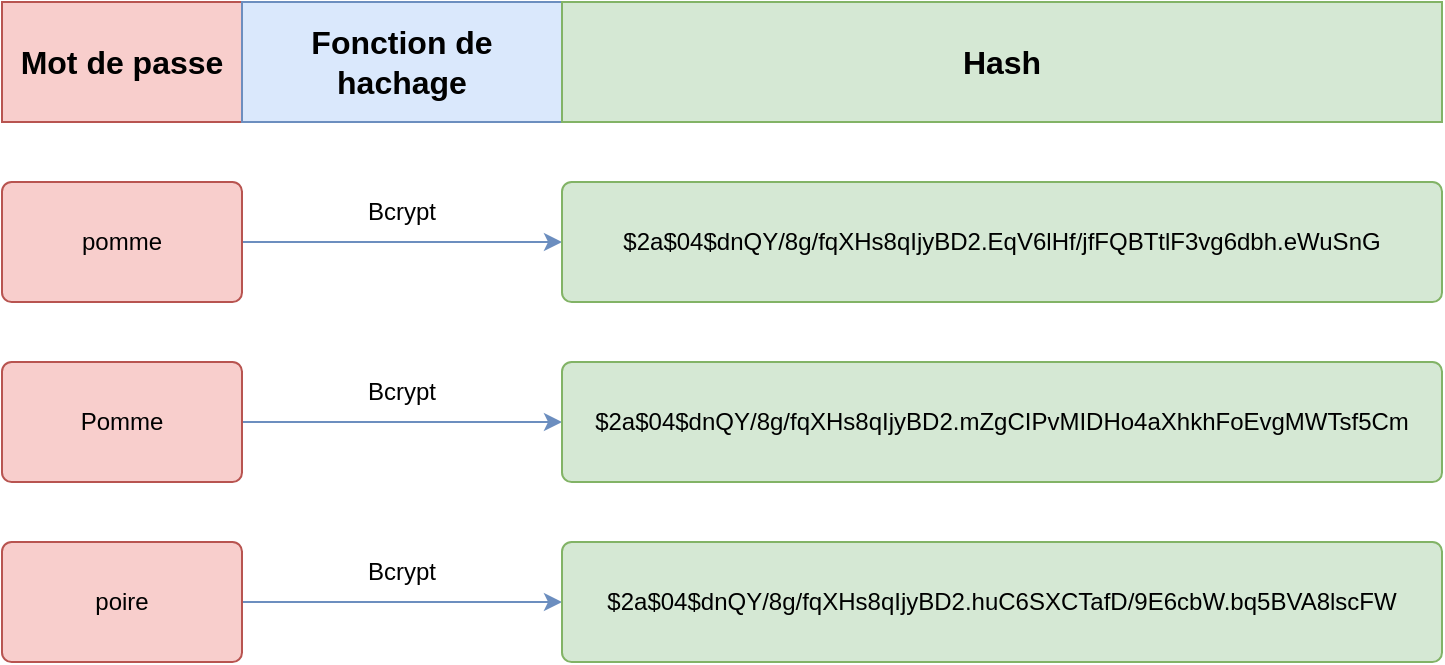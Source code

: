 <mxfile version="24.7.7" pages="9">
  <diagram name="hash_function" id="66D4Vh8WClLTTxyjf-wo">
    <mxGraphModel dx="2074" dy="1106" grid="1" gridSize="10" guides="1" tooltips="1" connect="1" arrows="1" fold="1" page="1" pageScale="1" pageWidth="827" pageHeight="1169" math="0" shadow="0">
      <root>
        <mxCell id="0" />
        <mxCell id="1" parent="0" />
        <mxCell id="99Y60t5a5wUbZNSxztyz-9" style="edgeStyle=orthogonalEdgeStyle;rounded=0;orthogonalLoop=1;jettySize=auto;html=1;entryX=0;entryY=0.5;entryDx=0;entryDy=0;fillColor=#dae8fc;strokeColor=#6c8ebf;" parent="1" source="99Y60t5a5wUbZNSxztyz-1" target="99Y60t5a5wUbZNSxztyz-5" edge="1">
          <mxGeometry relative="1" as="geometry" />
        </mxCell>
        <mxCell id="99Y60t5a5wUbZNSxztyz-1" value="pomme" style="rounded=1;whiteSpace=wrap;html=1;fillColor=#f8cecc;strokeColor=#b85450;arcSize=8;" parent="1" vertex="1">
          <mxGeometry x="120" y="240" width="120" height="60" as="geometry" />
        </mxCell>
        <mxCell id="99Y60t5a5wUbZNSxztyz-10" style="edgeStyle=orthogonalEdgeStyle;rounded=0;orthogonalLoop=1;jettySize=auto;html=1;entryX=0;entryY=0.5;entryDx=0;entryDy=0;fillColor=#dae8fc;strokeColor=#6c8ebf;" parent="1" source="99Y60t5a5wUbZNSxztyz-2" target="99Y60t5a5wUbZNSxztyz-7" edge="1">
          <mxGeometry relative="1" as="geometry" />
        </mxCell>
        <mxCell id="99Y60t5a5wUbZNSxztyz-2" value="Pomme" style="rounded=1;whiteSpace=wrap;html=1;fillColor=#f8cecc;strokeColor=#b85450;arcSize=8;" parent="1" vertex="1">
          <mxGeometry x="120" y="330" width="120" height="60" as="geometry" />
        </mxCell>
        <mxCell id="99Y60t5a5wUbZNSxztyz-11" style="edgeStyle=orthogonalEdgeStyle;rounded=0;orthogonalLoop=1;jettySize=auto;html=1;entryX=0;entryY=0.5;entryDx=0;entryDy=0;fillColor=#dae8fc;strokeColor=#6c8ebf;" parent="1" source="99Y60t5a5wUbZNSxztyz-3" target="99Y60t5a5wUbZNSxztyz-8" edge="1">
          <mxGeometry relative="1" as="geometry" />
        </mxCell>
        <mxCell id="99Y60t5a5wUbZNSxztyz-3" value="poire" style="rounded=1;whiteSpace=wrap;html=1;fillColor=#f8cecc;strokeColor=#b85450;arcSize=8;" parent="1" vertex="1">
          <mxGeometry x="120" y="420" width="120" height="60" as="geometry" />
        </mxCell>
        <mxCell id="99Y60t5a5wUbZNSxztyz-5" value="$2a$04$dnQY/8g/fqXHs8qIjyBD2.EqV6lHf/jfFQBTtlF3vg6dbh.eWuSnG" style="rounded=1;whiteSpace=wrap;html=1;fillColor=#d5e8d4;strokeColor=#82b366;arcSize=8;" parent="1" vertex="1">
          <mxGeometry x="400" y="240" width="440" height="60" as="geometry" />
        </mxCell>
        <mxCell id="99Y60t5a5wUbZNSxztyz-7" value="$2a$04$dnQY/8g/fqXHs8qIjyBD2.mZgCIPvMIDHo4aXhkhFoEvgMWTsf5Cm" style="rounded=1;whiteSpace=wrap;html=1;fillColor=#d5e8d4;strokeColor=#82b366;arcSize=8;" parent="1" vertex="1">
          <mxGeometry x="400" y="330" width="440" height="60" as="geometry" />
        </mxCell>
        <mxCell id="99Y60t5a5wUbZNSxztyz-8" value="$2a$04$dnQY/8g/fqXHs8qIjyBD2.huC6SXCTafD/9E6cbW.bq5BVA8lscFW" style="rounded=1;whiteSpace=wrap;html=1;fillColor=#d5e8d4;strokeColor=#82b366;arcSize=8;" parent="1" vertex="1">
          <mxGeometry x="400" y="420" width="440" height="60" as="geometry" />
        </mxCell>
        <mxCell id="99Y60t5a5wUbZNSxztyz-12" value="&lt;div&gt;Bcrypt&lt;/div&gt;" style="rounded=0;whiteSpace=wrap;html=1;fillColor=none;strokeColor=none;" parent="1" vertex="1">
          <mxGeometry x="240" y="240" width="160" height="30" as="geometry" />
        </mxCell>
        <mxCell id="99Y60t5a5wUbZNSxztyz-15" value="Mot de passe" style="rounded=0;whiteSpace=wrap;html=1;fillColor=#f8cecc;strokeColor=#b85450;fontStyle=1;fontSize=16;" parent="1" vertex="1">
          <mxGeometry x="120" y="150" width="120" height="60" as="geometry" />
        </mxCell>
        <mxCell id="99Y60t5a5wUbZNSxztyz-16" value="Fonction de hachage" style="rounded=0;whiteSpace=wrap;html=1;fillColor=#dae8fc;strokeColor=#6c8ebf;fontStyle=1;fontSize=16;" parent="1" vertex="1">
          <mxGeometry x="240" y="150" width="160" height="60" as="geometry" />
        </mxCell>
        <mxCell id="99Y60t5a5wUbZNSxztyz-17" value="Hash" style="rounded=0;whiteSpace=wrap;html=1;fillColor=#d5e8d4;strokeColor=#82b366;fontSize=16;fontStyle=1" parent="1" vertex="1">
          <mxGeometry x="400" y="150" width="440" height="60" as="geometry" />
        </mxCell>
        <mxCell id="99Y60t5a5wUbZNSxztyz-18" value="&lt;div&gt;Bcrypt&lt;/div&gt;" style="rounded=0;whiteSpace=wrap;html=1;fillColor=none;strokeColor=none;" parent="1" vertex="1">
          <mxGeometry x="240" y="330" width="160" height="30" as="geometry" />
        </mxCell>
        <mxCell id="99Y60t5a5wUbZNSxztyz-19" value="&lt;div&gt;Bcrypt&lt;/div&gt;" style="rounded=0;whiteSpace=wrap;html=1;fillColor=none;strokeColor=none;" parent="1" vertex="1">
          <mxGeometry x="240" y="420" width="160" height="30" as="geometry" />
        </mxCell>
      </root>
    </mxGraphModel>
  </diagram>
  <diagram id="JFe0Rpl8VNi1TSnTPVmP" name="salt">
    <mxGraphModel dx="2555" dy="922" grid="1" gridSize="10" guides="1" tooltips="1" connect="1" arrows="1" fold="1" page="1" pageScale="1" pageWidth="827" pageHeight="1169" math="0" shadow="0">
      <root>
        <mxCell id="0" />
        <mxCell id="1" parent="0" />
        <mxCell id="bkW8fMfC4INo-gRnEdYP-1" style="edgeStyle=orthogonalEdgeStyle;rounded=0;orthogonalLoop=1;jettySize=auto;html=1;entryX=0;entryY=0.5;entryDx=0;entryDy=0;fillColor=#dae8fc;strokeColor=#6c8ebf;exitX=1;exitY=0.5;exitDx=0;exitDy=0;" edge="1" parent="1" source="bkW8fMfC4INo-gRnEdYP-2" target="bkW8fMfC4INo-gRnEdYP-7">
          <mxGeometry relative="1" as="geometry">
            <mxPoint x="330" y="290" as="sourcePoint" />
          </mxGeometry>
        </mxCell>
        <mxCell id="bkW8fMfC4INo-gRnEdYP-2" value="pomme" style="rounded=1;whiteSpace=wrap;html=1;fillColor=#f8cecc;strokeColor=#b85450;arcSize=8;" vertex="1" parent="1">
          <mxGeometry x="80" y="240" width="160" height="60" as="geometry" />
        </mxCell>
        <mxCell id="bkW8fMfC4INo-gRnEdYP-7" value="$2a$04$dnQY/8g/fqXHs8qIjyBD2.EqV6lHf/jfFQBTtlF3vg6dbh.eWuSnG" style="rounded=1;whiteSpace=wrap;html=1;fillColor=#d5e8d4;strokeColor=#82b366;arcSize=8;" vertex="1" parent="1">
          <mxGeometry x="400" y="240" width="440" height="60" as="geometry" />
        </mxCell>
        <mxCell id="bkW8fMfC4INo-gRnEdYP-10" value="&lt;div&gt;Bcrypt&lt;/div&gt;" style="rounded=0;whiteSpace=wrap;html=1;fillColor=none;strokeColor=none;" vertex="1" parent="1">
          <mxGeometry x="240" y="240" width="160" height="30" as="geometry" />
        </mxCell>
        <mxCell id="bkW8fMfC4INo-gRnEdYP-11" value="Mot de passe" style="rounded=0;whiteSpace=wrap;html=1;fillColor=#f8cecc;strokeColor=#b85450;fontStyle=1;fontSize=16;" vertex="1" parent="1">
          <mxGeometry x="-60" y="240" width="120" height="60" as="geometry" />
        </mxCell>
        <mxCell id="bkW8fMfC4INo-gRnEdYP-12" value="Fonction de hachage" style="rounded=0;whiteSpace=wrap;html=1;fillColor=#dae8fc;strokeColor=#6c8ebf;fontStyle=1;fontSize=16;" vertex="1" parent="1">
          <mxGeometry x="240" y="140" width="160" height="60" as="geometry" />
        </mxCell>
        <mxCell id="bkW8fMfC4INo-gRnEdYP-13" value="Hash" style="rounded=0;whiteSpace=wrap;html=1;fillColor=#d5e8d4;strokeColor=#82b366;fontSize=16;fontStyle=1" vertex="1" parent="1">
          <mxGeometry x="400" y="140" width="440" height="60" as="geometry" />
        </mxCell>
        <mxCell id="bkW8fMfC4INo-gRnEdYP-16" value="Salt" style="rounded=0;whiteSpace=wrap;html=1;fillColor=#e1d5e7;strokeColor=#9673a6;fontStyle=1;fontSize=16;" vertex="1" parent="1">
          <mxGeometry x="-60" y="320" width="120" height="60" as="geometry" />
        </mxCell>
        <mxCell id="bkW8fMfC4INo-gRnEdYP-17" value="dnQY/8g/fqXHs8qIjyBD2." style="rounded=1;whiteSpace=wrap;html=1;fillColor=#e1d5e7;strokeColor=#9673a6;arcSize=8;" vertex="1" parent="1">
          <mxGeometry x="80" y="320" width="160" height="60" as="geometry" />
        </mxCell>
        <mxCell id="bkW8fMfC4INo-gRnEdYP-19" value="Entrée" style="rounded=0;whiteSpace=wrap;html=1;fillColor=#f5f5f5;strokeColor=#666666;fontStyle=1;fontSize=16;fontColor=#333333;" vertex="1" parent="1">
          <mxGeometry x="80" y="140" width="160" height="60" as="geometry" />
        </mxCell>
        <mxCell id="bkW8fMfC4INo-gRnEdYP-20" value="" style="endArrow=none;html=1;rounded=0;exitX=1;exitY=0.5;exitDx=0;exitDy=0;entryX=0.5;entryY=1;entryDx=0;entryDy=0;fillColor=#dae8fc;strokeColor=#6c8ebf;" edge="1" parent="1" source="bkW8fMfC4INo-gRnEdYP-17" target="bkW8fMfC4INo-gRnEdYP-10">
          <mxGeometry width="50" height="50" relative="1" as="geometry">
            <mxPoint x="280" y="360" as="sourcePoint" />
            <mxPoint x="320" y="350" as="targetPoint" />
            <Array as="points">
              <mxPoint x="320" y="350" />
            </Array>
          </mxGeometry>
        </mxCell>
        <mxCell id="bkW8fMfC4INo-gRnEdYP-21" style="edgeStyle=orthogonalEdgeStyle;rounded=0;orthogonalLoop=1;jettySize=auto;html=1;entryX=0;entryY=0.5;entryDx=0;entryDy=0;fillColor=#dae8fc;strokeColor=#6c8ebf;exitX=1;exitY=0.5;exitDx=0;exitDy=0;" edge="1" parent="1" source="bkW8fMfC4INo-gRnEdYP-22" target="bkW8fMfC4INo-gRnEdYP-23">
          <mxGeometry relative="1" as="geometry">
            <mxPoint x="330" y="460" as="sourcePoint" />
          </mxGeometry>
        </mxCell>
        <mxCell id="bkW8fMfC4INo-gRnEdYP-22" value="pomme" style="rounded=1;whiteSpace=wrap;html=1;fillColor=#f8cecc;strokeColor=#b85450;arcSize=8;" vertex="1" parent="1">
          <mxGeometry x="80" y="410" width="160" height="60" as="geometry" />
        </mxCell>
        <mxCell id="bkW8fMfC4INo-gRnEdYP-23" value="$2a$04$aHQYD8gPfqXHs8qIjyBEK.t3U2Nek1CyWC8mxTkkN9Z.BKoBqIaNq" style="rounded=1;whiteSpace=wrap;html=1;fillColor=#d5e8d4;strokeColor=#82b366;arcSize=8;" vertex="1" parent="1">
          <mxGeometry x="400" y="410" width="440" height="60" as="geometry" />
        </mxCell>
        <mxCell id="bkW8fMfC4INo-gRnEdYP-24" value="&lt;div&gt;Bcrypt&lt;/div&gt;" style="rounded=0;whiteSpace=wrap;html=1;fillColor=none;strokeColor=none;" vertex="1" parent="1">
          <mxGeometry x="240" y="410" width="160" height="30" as="geometry" />
        </mxCell>
        <mxCell id="bkW8fMfC4INo-gRnEdYP-25" value="Mot de passe" style="rounded=0;whiteSpace=wrap;html=1;fillColor=#f8cecc;strokeColor=#b85450;fontStyle=1;fontSize=16;" vertex="1" parent="1">
          <mxGeometry x="-60" y="410" width="120" height="60" as="geometry" />
        </mxCell>
        <mxCell id="bkW8fMfC4INo-gRnEdYP-26" value="Salt" style="rounded=0;whiteSpace=wrap;html=1;fillColor=#e1d5e7;strokeColor=#9673a6;fontStyle=1;fontSize=16;" vertex="1" parent="1">
          <mxGeometry x="-60" y="490" width="120" height="60" as="geometry" />
        </mxCell>
        <mxCell id="bkW8fMfC4INo-gRnEdYP-27" value="aHQYD8gPfqXHs8qIjyBEK." style="rounded=1;whiteSpace=wrap;html=1;fillColor=#e1d5e7;strokeColor=#9673a6;arcSize=8;" vertex="1" parent="1">
          <mxGeometry x="80" y="490" width="160" height="60" as="geometry" />
        </mxCell>
        <mxCell id="bkW8fMfC4INo-gRnEdYP-28" value="" style="endArrow=none;html=1;rounded=0;exitX=1;exitY=0.5;exitDx=0;exitDy=0;entryX=0.5;entryY=1;entryDx=0;entryDy=0;fillColor=#dae8fc;strokeColor=#6c8ebf;" edge="1" parent="1" source="bkW8fMfC4INo-gRnEdYP-27" target="bkW8fMfC4INo-gRnEdYP-24">
          <mxGeometry width="50" height="50" relative="1" as="geometry">
            <mxPoint x="280" y="530" as="sourcePoint" />
            <mxPoint x="320" y="520" as="targetPoint" />
            <Array as="points">
              <mxPoint x="320" y="520" />
            </Array>
          </mxGeometry>
        </mxCell>
      </root>
    </mxGraphModel>
  </diagram>
  <diagram id="DSOjLatHNWq1nJXMYMHg" name="base_64">
    <mxGraphModel dx="1596" dy="763" grid="1" gridSize="10" guides="1" tooltips="1" connect="1" arrows="1" fold="1" page="1" pageScale="1" pageWidth="827" pageHeight="1169" math="0" shadow="0">
      <root>
        <mxCell id="0" />
        <mxCell id="1" parent="0" />
        <mxCell id="B19Y6AFGKc0fCvj63LZo-1" value="&lt;code&gt;ABCDEFGHIJKLMNOPQRSTUVWXYZabcdefghijklmnopqrstuvwxyz0123456789+/&lt;/code&gt;" style="rounded=1;whiteSpace=wrap;html=1;fillColor=#f8cecc;strokeColor=#b85450;arcSize=6;" vertex="1" parent="1">
          <mxGeometry x="200" y="400" width="440" height="60" as="geometry" />
        </mxCell>
        <mxCell id="B19Y6AFGKc0fCvj63LZo-2" value="&lt;code&gt;./ABCDEFGHIJKLMNOPQRSTUVWXYZabcdefghijklmnopqrstuvwxyz0123456789&lt;/code&gt;" style="rounded=1;whiteSpace=wrap;html=1;fillColor=#d5e8d4;strokeColor=#82b366;arcSize=6;" vertex="1" parent="1">
          <mxGeometry x="200" y="280" width="440" height="60" as="geometry" />
        </mxCell>
        <mxCell id="B19Y6AFGKc0fCvj63LZo-3" value="Bcrypt Base 64" style="rounded=0;whiteSpace=wrap;html=1;fillColor=none;strokeColor=none;" vertex="1" parent="1">
          <mxGeometry x="200" y="240" width="440" height="40" as="geometry" />
        </mxCell>
        <mxCell id="B19Y6AFGKc0fCvj63LZo-4" value="RFC 4648&amp;nbsp;Base 64" style="rounded=0;whiteSpace=wrap;html=1;fillColor=none;strokeColor=none;" vertex="1" parent="1">
          <mxGeometry x="200" y="360" width="440" height="40" as="geometry" />
        </mxCell>
      </root>
    </mxGraphModel>
  </diagram>
  <diagram id="SxRkdm2xpPPTKkTgakSy" name="state_machine_bcrypt_core">
    <mxGraphModel dx="2074" dy="1106" grid="1" gridSize="10" guides="1" tooltips="1" connect="1" arrows="1" fold="1" page="1" pageScale="1" pageWidth="827" pageHeight="1169" math="0" shadow="0">
      <root>
        <mxCell id="0" />
        <mxCell id="1" parent="0" />
        <mxCell id="7ecMX6RL0Hy0LGaOQgbD-9" value="" style="edgeStyle=orthogonalEdgeStyle;rounded=0;orthogonalLoop=1;jettySize=auto;html=1;" parent="1" source="7ecMX6RL0Hy0LGaOQgbD-2" target="7ecMX6RL0Hy0LGaOQgbD-3" edge="1">
          <mxGeometry relative="1" as="geometry" />
        </mxCell>
        <mxCell id="7ecMX6RL0Hy0LGaOQgbD-2" value="RESET" style="rounded=0;whiteSpace=wrap;html=1;" parent="1" vertex="1">
          <mxGeometry x="320" y="200" width="130" height="40" as="geometry" />
        </mxCell>
        <mxCell id="7ecMX6RL0Hy0LGaOQgbD-10" value="" style="edgeStyle=orthogonalEdgeStyle;rounded=0;orthogonalLoop=1;jettySize=auto;html=1;" parent="1" source="7ecMX6RL0Hy0LGaOQgbD-3" target="7ecMX6RL0Hy0LGaOQgbD-4" edge="1">
          <mxGeometry relative="1" as="geometry" />
        </mxCell>
        <mxCell id="7ecMX6RL0Hy0LGaOQgbD-3" value="WAIT_PIPELINE" style="rounded=0;whiteSpace=wrap;html=1;" parent="1" vertex="1">
          <mxGeometry x="320" y="280" width="130" height="40" as="geometry" />
        </mxCell>
        <mxCell id="7ecMX6RL0Hy0LGaOQgbD-11" value="" style="edgeStyle=orthogonalEdgeStyle;rounded=0;orthogonalLoop=1;jettySize=auto;html=1;" parent="1" source="7ecMX6RL0Hy0LGaOQgbD-4" target="7ecMX6RL0Hy0LGaOQgbD-5" edge="1">
          <mxGeometry relative="1" as="geometry" />
        </mxCell>
        <mxCell id="7ecMX6RL0Hy0LGaOQgbD-4" value="INIT_MEMORY" style="rounded=0;whiteSpace=wrap;html=1;" parent="1" vertex="1">
          <mxGeometry x="320" y="360" width="130" height="40" as="geometry" />
        </mxCell>
        <mxCell id="7ecMX6RL0Hy0LGaOQgbD-12" value="" style="edgeStyle=orthogonalEdgeStyle;rounded=0;orthogonalLoop=1;jettySize=auto;html=1;" parent="1" source="7ecMX6RL0Hy0LGaOQgbD-5" target="7ecMX6RL0Hy0LGaOQgbD-6" edge="1">
          <mxGeometry relative="1" as="geometry" />
        </mxCell>
        <mxCell id="7ecMX6RL0Hy0LGaOQgbD-5" value="WAIT_MEM_ACCESS" style="rounded=0;whiteSpace=wrap;html=1;" parent="1" vertex="1">
          <mxGeometry x="320" y="440" width="130" height="40" as="geometry" />
        </mxCell>
        <mxCell id="7ecMX6RL0Hy0LGaOQgbD-13" value="" style="edgeStyle=orthogonalEdgeStyle;rounded=0;orthogonalLoop=1;jettySize=auto;html=1;" parent="1" source="7ecMX6RL0Hy0LGaOQgbD-6" target="7ecMX6RL0Hy0LGaOQgbD-7" edge="1">
          <mxGeometry relative="1" as="geometry" />
        </mxCell>
        <mxCell id="7ecMX6RL0Hy0LGaOQgbD-16" style="edgeStyle=orthogonalEdgeStyle;rounded=0;orthogonalLoop=1;jettySize=auto;html=1;entryX=1;entryY=0.5;entryDx=0;entryDy=0;" parent="1" source="7ecMX6RL0Hy0LGaOQgbD-6" target="7ecMX6RL0Hy0LGaOQgbD-5" edge="1">
          <mxGeometry relative="1" as="geometry">
            <Array as="points">
              <mxPoint x="520" y="540" />
              <mxPoint x="520" y="460" />
            </Array>
          </mxGeometry>
        </mxCell>
        <mxCell id="7ecMX6RL0Hy0LGaOQgbD-6" value="KEY_COMPUTE" style="rounded=0;whiteSpace=wrap;html=1;fillColor=#f8cecc;strokeColor=#b85450;" parent="1" vertex="1">
          <mxGeometry x="320" y="520" width="130" height="40" as="geometry" />
        </mxCell>
        <mxCell id="7ecMX6RL0Hy0LGaOQgbD-14" value="" style="edgeStyle=orthogonalEdgeStyle;rounded=0;orthogonalLoop=1;jettySize=auto;html=1;" parent="1" source="7ecMX6RL0Hy0LGaOQgbD-7" target="7ecMX6RL0Hy0LGaOQgbD-8" edge="1">
          <mxGeometry relative="1" as="geometry" />
        </mxCell>
        <mxCell id="7ecMX6RL0Hy0LGaOQgbD-7" value="ENCRYPTION" style="rounded=0;whiteSpace=wrap;html=1;fillColor=#f5f5f5;strokeColor=#666666;fontColor=#333333;" parent="1" vertex="1">
          <mxGeometry x="320" y="600" width="130" height="40" as="geometry" />
        </mxCell>
        <mxCell id="7ecMX6RL0Hy0LGaOQgbD-8" value="FINISH" style="rounded=0;whiteSpace=wrap;html=1;" parent="1" vertex="1">
          <mxGeometry x="320" y="680" width="130" height="40" as="geometry" />
        </mxCell>
        <mxCell id="7ecMX6RL0Hy0LGaOQgbD-17" value="&lt;b style=&quot;&quot;&gt;pipeline_full = &#39;1&#39;&lt;/b&gt;" style="rounded=0;whiteSpace=wrap;html=1;fillColor=none;strokeColor=none;" parent="1" vertex="1">
          <mxGeometry x="260" y="330" width="110" height="20" as="geometry" />
        </mxCell>
        <mxCell id="7ecMX6RL0Hy0LGaOQgbD-18" value="loopendcnt(8) = &#39;1&#39;" style="rounded=0;whiteSpace=wrap;html=1;fillColor=none;strokeColor=none;fontStyle=2" parent="1" vertex="1">
          <mxGeometry x="400" y="410" width="110" height="20" as="geometry" />
        </mxCell>
        <mxCell id="7ecMX6RL0Hy0LGaOQgbD-19" value="&lt;b style=&quot;&quot;&gt;start_expand_key= &#39;1&#39;&lt;/b&gt;" style="rounded=0;whiteSpace=wrap;html=1;fillColor=none;strokeColor=none;" parent="1" vertex="1">
          <mxGeometry x="235" y="490" width="135" height="20" as="geometry" />
        </mxCell>
        <mxCell id="7ecMX6RL0Hy0LGaOQgbD-21" value="costcnt(COST+1) = &#39;1&#39;" style="rounded=0;whiteSpace=wrap;html=1;fillColor=none;strokeColor=none;fontStyle=2" parent="1" vertex="1">
          <mxGeometry x="400" y="570" width="130" height="20" as="geometry" />
        </mxCell>
        <mxCell id="7ecMX6RL0Hy0LGaOQgbD-22" value="costcnt(COST+1) = &#39;0&#39;&amp;nbsp;" style="rounded=0;whiteSpace=wrap;html=1;fillColor=none;strokeColor=none;fontStyle=2" parent="1" vertex="1">
          <mxGeometry x="530" y="490" width="130" height="20" as="geometry" />
        </mxCell>
      </root>
    </mxGraphModel>
  </diagram>
  <diagram id="ttDcXL6HB6S4FSAZTUw7" name="conversion_table">
    <mxGraphModel dx="2074" dy="1106" grid="1" gridSize="10" guides="1" tooltips="1" connect="1" arrows="1" fold="1" page="1" pageScale="1" pageWidth="827" pageHeight="1169" math="0" shadow="0">
      <root>
        <mxCell id="0" />
        <mxCell id="1" parent="0" />
        <mxCell id="EvBzyAj_x4mk3Z2NdWsw-1" value="" style="shape=table;startSize=0;container=1;collapsible=0;childLayout=tableLayout;fontSize=16;" parent="1" vertex="1">
          <mxGeometry x="360" y="240" width="160.0" height="320" as="geometry" />
        </mxCell>
        <mxCell id="EvBzyAj_x4mk3Z2NdWsw-2" value="" style="shape=tableRow;horizontal=0;startSize=0;swimlaneHead=0;swimlaneBody=0;strokeColor=inherit;top=0;left=0;bottom=0;right=0;collapsible=0;dropTarget=0;fillColor=none;points=[[0,0.5],[1,0.5]];portConstraint=eastwest;fontSize=16;" parent="EvBzyAj_x4mk3Z2NdWsw-1" vertex="1">
          <mxGeometry width="160.0" height="40" as="geometry" />
        </mxCell>
        <mxCell id="EvBzyAj_x4mk3Z2NdWsw-3" value="Table de conversion" style="shape=partialRectangle;html=1;whiteSpace=wrap;connectable=1;strokeColor=inherit;overflow=hidden;fillColor=none;top=0;left=0;bottom=0;right=0;pointerEvents=1;fontSize=16;movable=1;resizable=1;rotatable=1;deletable=1;editable=1;locked=0;rowspan=1;colspan=2;" parent="EvBzyAj_x4mk3Z2NdWsw-2" vertex="1">
          <mxGeometry width="160" height="40" as="geometry">
            <mxRectangle width="80" height="40" as="alternateBounds" />
          </mxGeometry>
        </mxCell>
        <mxCell id="EvBzyAj_x4mk3Z2NdWsw-4" value="" style="shape=partialRectangle;html=1;whiteSpace=wrap;connectable=1;strokeColor=inherit;overflow=hidden;fillColor=none;top=0;left=0;bottom=0;right=0;pointerEvents=1;fontSize=16;movable=1;resizable=1;rotatable=1;deletable=1;editable=1;locked=0;" parent="EvBzyAj_x4mk3Z2NdWsw-2" vertex="1" visible="0">
          <mxGeometry x="80" width="80" height="40" as="geometry">
            <mxRectangle width="80" height="40" as="alternateBounds" />
          </mxGeometry>
        </mxCell>
        <mxCell id="EvBzyAj_x4mk3Z2NdWsw-6" value="" style="shape=tableRow;horizontal=0;startSize=0;swimlaneHead=0;swimlaneBody=0;strokeColor=inherit;top=0;left=0;bottom=0;right=0;collapsible=0;dropTarget=0;fillColor=none;points=[[0,0.5],[1,0.5]];portConstraint=eastwest;fontSize=16;" parent="EvBzyAj_x4mk3Z2NdWsw-1" vertex="1">
          <mxGeometry y="40" width="160.0" height="40" as="geometry" />
        </mxCell>
        <mxCell id="EvBzyAj_x4mk3Z2NdWsw-7" value="0x00" style="shape=partialRectangle;html=1;whiteSpace=wrap;connectable=0;strokeColor=inherit;overflow=hidden;fillColor=none;top=0;left=0;bottom=0;right=0;pointerEvents=1;fontSize=16;" parent="EvBzyAj_x4mk3Z2NdWsw-6" vertex="1">
          <mxGeometry width="80" height="40" as="geometry">
            <mxRectangle width="80" height="40" as="alternateBounds" />
          </mxGeometry>
        </mxCell>
        <mxCell id="EvBzyAj_x4mk3Z2NdWsw-8" value="NULL" style="shape=partialRectangle;html=1;whiteSpace=wrap;connectable=0;strokeColor=inherit;overflow=hidden;fillColor=none;top=0;left=0;bottom=0;right=0;pointerEvents=1;fontSize=16;" parent="EvBzyAj_x4mk3Z2NdWsw-6" vertex="1">
          <mxGeometry x="80" width="80" height="40" as="geometry">
            <mxRectangle width="80" height="40" as="alternateBounds" />
          </mxGeometry>
        </mxCell>
        <mxCell id="EvBzyAj_x4mk3Z2NdWsw-10" value="" style="shape=tableRow;horizontal=0;startSize=0;swimlaneHead=0;swimlaneBody=0;strokeColor=inherit;top=0;left=0;bottom=0;right=0;collapsible=0;dropTarget=0;fillColor=none;points=[[0,0.5],[1,0.5]];portConstraint=eastwest;fontSize=16;" parent="EvBzyAj_x4mk3Z2NdWsw-1" vertex="1">
          <mxGeometry y="80" width="160.0" height="40" as="geometry" />
        </mxCell>
        <mxCell id="EvBzyAj_x4mk3Z2NdWsw-11" value="0x01" style="shape=partialRectangle;html=1;whiteSpace=wrap;connectable=0;strokeColor=inherit;overflow=hidden;fillColor=none;top=0;left=0;bottom=0;right=0;pointerEvents=1;fontSize=16;" parent="EvBzyAj_x4mk3Z2NdWsw-10" vertex="1">
          <mxGeometry width="80" height="40" as="geometry">
            <mxRectangle width="80" height="40" as="alternateBounds" />
          </mxGeometry>
        </mxCell>
        <mxCell id="EvBzyAj_x4mk3Z2NdWsw-12" value="&#39;a&#39;" style="shape=partialRectangle;html=1;whiteSpace=wrap;connectable=0;strokeColor=inherit;overflow=hidden;fillColor=none;top=0;left=0;bottom=0;right=0;pointerEvents=1;fontSize=16;" parent="EvBzyAj_x4mk3Z2NdWsw-10" vertex="1">
          <mxGeometry x="80" width="80" height="40" as="geometry">
            <mxRectangle width="80" height="40" as="alternateBounds" />
          </mxGeometry>
        </mxCell>
        <mxCell id="EvBzyAj_x4mk3Z2NdWsw-14" style="shape=tableRow;horizontal=0;startSize=0;swimlaneHead=0;swimlaneBody=0;strokeColor=inherit;top=0;left=0;bottom=0;right=0;collapsible=0;dropTarget=0;fillColor=none;points=[[0,0.5],[1,0.5]];portConstraint=eastwest;fontSize=16;" parent="EvBzyAj_x4mk3Z2NdWsw-1" vertex="1">
          <mxGeometry y="120" width="160.0" height="40" as="geometry" />
        </mxCell>
        <mxCell id="EvBzyAj_x4mk3Z2NdWsw-15" value="0x02" style="shape=partialRectangle;html=1;whiteSpace=wrap;connectable=0;strokeColor=inherit;overflow=hidden;fillColor=none;top=0;left=0;bottom=0;right=0;pointerEvents=1;fontSize=16;" parent="EvBzyAj_x4mk3Z2NdWsw-14" vertex="1">
          <mxGeometry width="80" height="40" as="geometry">
            <mxRectangle width="80" height="40" as="alternateBounds" />
          </mxGeometry>
        </mxCell>
        <mxCell id="EvBzyAj_x4mk3Z2NdWsw-16" value="&#39;b&#39;" style="shape=partialRectangle;html=1;whiteSpace=wrap;connectable=0;strokeColor=inherit;overflow=hidden;fillColor=none;top=0;left=0;bottom=0;right=0;pointerEvents=1;fontSize=16;" parent="EvBzyAj_x4mk3Z2NdWsw-14" vertex="1">
          <mxGeometry x="80" width="80" height="40" as="geometry">
            <mxRectangle width="80" height="40" as="alternateBounds" />
          </mxGeometry>
        </mxCell>
        <mxCell id="EvBzyAj_x4mk3Z2NdWsw-17" style="shape=tableRow;horizontal=0;startSize=0;swimlaneHead=0;swimlaneBody=0;strokeColor=inherit;top=0;left=0;bottom=0;right=0;collapsible=0;dropTarget=0;fillColor=none;points=[[0,0.5],[1,0.5]];portConstraint=eastwest;fontSize=16;" parent="EvBzyAj_x4mk3Z2NdWsw-1" vertex="1">
          <mxGeometry y="160" width="160.0" height="40" as="geometry" />
        </mxCell>
        <mxCell id="EvBzyAj_x4mk3Z2NdWsw-18" value="0x1B" style="shape=partialRectangle;html=1;whiteSpace=wrap;connectable=0;strokeColor=inherit;overflow=hidden;fillColor=none;top=0;left=0;bottom=0;right=0;pointerEvents=1;fontSize=16;" parent="EvBzyAj_x4mk3Z2NdWsw-17" vertex="1">
          <mxGeometry width="80" height="40" as="geometry">
            <mxRectangle width="80" height="40" as="alternateBounds" />
          </mxGeometry>
        </mxCell>
        <mxCell id="EvBzyAj_x4mk3Z2NdWsw-19" value="&#39;A&#39;" style="shape=partialRectangle;html=1;whiteSpace=wrap;connectable=0;strokeColor=inherit;overflow=hidden;fillColor=none;top=0;left=0;bottom=0;right=0;pointerEvents=1;fontSize=16;" parent="EvBzyAj_x4mk3Z2NdWsw-17" vertex="1">
          <mxGeometry x="80" width="80" height="40" as="geometry">
            <mxRectangle width="80" height="40" as="alternateBounds" />
          </mxGeometry>
        </mxCell>
        <mxCell id="EvBzyAj_x4mk3Z2NdWsw-20" style="shape=tableRow;horizontal=0;startSize=0;swimlaneHead=0;swimlaneBody=0;strokeColor=inherit;top=0;left=0;bottom=0;right=0;collapsible=0;dropTarget=0;fillColor=none;points=[[0,0.5],[1,0.5]];portConstraint=eastwest;fontSize=16;" parent="EvBzyAj_x4mk3Z2NdWsw-1" vertex="1">
          <mxGeometry y="200" width="160.0" height="40" as="geometry" />
        </mxCell>
        <mxCell id="EvBzyAj_x4mk3Z2NdWsw-21" value="0x1C" style="shape=partialRectangle;html=1;whiteSpace=wrap;connectable=0;strokeColor=inherit;overflow=hidden;fillColor=none;top=0;left=0;bottom=0;right=0;pointerEvents=1;fontSize=16;" parent="EvBzyAj_x4mk3Z2NdWsw-20" vertex="1">
          <mxGeometry width="80" height="40" as="geometry">
            <mxRectangle width="80" height="40" as="alternateBounds" />
          </mxGeometry>
        </mxCell>
        <mxCell id="EvBzyAj_x4mk3Z2NdWsw-22" value="&#39;B&#39;" style="shape=partialRectangle;html=1;whiteSpace=wrap;connectable=0;strokeColor=inherit;overflow=hidden;fillColor=none;top=0;left=0;bottom=0;right=0;pointerEvents=1;fontSize=16;" parent="EvBzyAj_x4mk3Z2NdWsw-20" vertex="1">
          <mxGeometry x="80" width="80" height="40" as="geometry">
            <mxRectangle width="80" height="40" as="alternateBounds" />
          </mxGeometry>
        </mxCell>
        <mxCell id="EvBzyAj_x4mk3Z2NdWsw-23" style="shape=tableRow;horizontal=0;startSize=0;swimlaneHead=0;swimlaneBody=0;strokeColor=inherit;top=0;left=0;bottom=0;right=0;collapsible=0;dropTarget=0;fillColor=none;points=[[0,0.5],[1,0.5]];portConstraint=eastwest;fontSize=16;" parent="EvBzyAj_x4mk3Z2NdWsw-1" vertex="1">
          <mxGeometry y="240" width="160.0" height="40" as="geometry" />
        </mxCell>
        <mxCell id="EvBzyAj_x4mk3Z2NdWsw-24" value="0x35" style="shape=partialRectangle;html=1;whiteSpace=wrap;connectable=0;strokeColor=inherit;overflow=hidden;fillColor=none;top=0;left=0;bottom=0;right=0;pointerEvents=1;fontSize=16;" parent="EvBzyAj_x4mk3Z2NdWsw-23" vertex="1">
          <mxGeometry width="80" height="40" as="geometry">
            <mxRectangle width="80" height="40" as="alternateBounds" />
          </mxGeometry>
        </mxCell>
        <mxCell id="EvBzyAj_x4mk3Z2NdWsw-25" value="&#39;0&#39;" style="shape=partialRectangle;html=1;whiteSpace=wrap;connectable=0;strokeColor=inherit;overflow=hidden;fillColor=none;top=0;left=0;bottom=0;right=0;pointerEvents=1;fontSize=16;" parent="EvBzyAj_x4mk3Z2NdWsw-23" vertex="1">
          <mxGeometry x="80" width="80" height="40" as="geometry">
            <mxRectangle width="80" height="40" as="alternateBounds" />
          </mxGeometry>
        </mxCell>
        <mxCell id="EvBzyAj_x4mk3Z2NdWsw-26" style="shape=tableRow;horizontal=0;startSize=0;swimlaneHead=0;swimlaneBody=0;strokeColor=inherit;top=0;left=0;bottom=0;right=0;collapsible=0;dropTarget=0;fillColor=none;points=[[0,0.5],[1,0.5]];portConstraint=eastwest;fontSize=16;" parent="EvBzyAj_x4mk3Z2NdWsw-1" vertex="1">
          <mxGeometry y="280" width="160.0" height="40" as="geometry" />
        </mxCell>
        <mxCell id="EvBzyAj_x4mk3Z2NdWsw-27" value="0x36" style="shape=partialRectangle;html=1;whiteSpace=wrap;connectable=0;strokeColor=inherit;overflow=hidden;fillColor=none;top=0;left=0;bottom=0;right=0;pointerEvents=1;fontSize=16;" parent="EvBzyAj_x4mk3Z2NdWsw-26" vertex="1">
          <mxGeometry width="80" height="40" as="geometry">
            <mxRectangle width="80" height="40" as="alternateBounds" />
          </mxGeometry>
        </mxCell>
        <mxCell id="EvBzyAj_x4mk3Z2NdWsw-28" value="&#39;1&#39;" style="shape=partialRectangle;html=1;whiteSpace=wrap;connectable=0;strokeColor=inherit;overflow=hidden;fillColor=none;top=0;left=0;bottom=0;right=0;pointerEvents=1;fontSize=16;" parent="EvBzyAj_x4mk3Z2NdWsw-26" vertex="1">
          <mxGeometry x="80" width="80" height="40" as="geometry">
            <mxRectangle width="80" height="40" as="alternateBounds" />
          </mxGeometry>
        </mxCell>
      </root>
    </mxGraphModel>
  </diagram>
  <diagram name="state_machine_bcrypt_quad" id="9927nLBFxtBet4DP6qit">
    <mxGraphModel dx="1430" dy="763" grid="1" gridSize="10" guides="1" tooltips="1" connect="1" arrows="1" fold="1" page="1" pageScale="1" pageWidth="827" pageHeight="1169" math="0" shadow="0">
      <root>
        <mxCell id="8DzAkZo0jnLqLjcW_Rfk-0" />
        <mxCell id="8DzAkZo0jnLqLjcW_Rfk-1" parent="8DzAkZo0jnLqLjcW_Rfk-0" />
        <mxCell id="8DzAkZo0jnLqLjcW_Rfk-2" value="" style="edgeStyle=orthogonalEdgeStyle;rounded=0;orthogonalLoop=1;jettySize=auto;html=1;" edge="1" parent="8DzAkZo0jnLqLjcW_Rfk-1" source="8DzAkZo0jnLqLjcW_Rfk-3" target="8DzAkZo0jnLqLjcW_Rfk-5">
          <mxGeometry relative="1" as="geometry" />
        </mxCell>
        <mxCell id="8DzAkZo0jnLqLjcW_Rfk-3" value="RESET" style="rounded=0;whiteSpace=wrap;html=1;" vertex="1" parent="8DzAkZo0jnLqLjcW_Rfk-1">
          <mxGeometry x="320" y="200" width="160" height="40" as="geometry" />
        </mxCell>
        <mxCell id="8DzAkZo0jnLqLjcW_Rfk-4" value="" style="edgeStyle=orthogonalEdgeStyle;rounded=0;orthogonalLoop=1;jettySize=auto;html=1;entryX=0.5;entryY=0;entryDx=0;entryDy=0;" edge="1" parent="8DzAkZo0jnLqLjcW_Rfk-1" source="8DzAkZo0jnLqLjcW_Rfk-5" target="92HxOw8IpAZLzC93eq5r-0">
          <mxGeometry relative="1" as="geometry">
            <mxPoint x="385" y="360" as="targetPoint" />
          </mxGeometry>
        </mxCell>
        <mxCell id="8DzAkZo0jnLqLjcW_Rfk-5" value="INIT" style="rounded=0;whiteSpace=wrap;html=1;" vertex="1" parent="8DzAkZo0jnLqLjcW_Rfk-1">
          <mxGeometry x="320" y="280" width="160" height="40" as="geometry" />
        </mxCell>
        <mxCell id="92HxOw8IpAZLzC93eq5r-2" value="" style="edgeStyle=orthogonalEdgeStyle;rounded=0;orthogonalLoop=1;jettySize=auto;html=1;" edge="1" parent="8DzAkZo0jnLqLjcW_Rfk-1" source="92HxOw8IpAZLzC93eq5r-0" target="92HxOw8IpAZLzC93eq5r-1">
          <mxGeometry relative="1" as="geometry" />
        </mxCell>
        <mxCell id="92HxOw8IpAZLzC93eq5r-0" value="CORES" style="rounded=0;whiteSpace=wrap;html=1;" vertex="1" parent="8DzAkZo0jnLqLjcW_Rfk-1">
          <mxGeometry x="320" y="360" width="160" height="40" as="geometry" />
        </mxCell>
        <mxCell id="92HxOw8IpAZLzC93eq5r-12" style="edgeStyle=orthogonalEdgeStyle;rounded=0;orthogonalLoop=1;jettySize=auto;html=1;entryX=0;entryY=0.5;entryDx=0;entryDy=0;" edge="1" parent="8DzAkZo0jnLqLjcW_Rfk-1" source="92HxOw8IpAZLzC93eq5r-1" target="92HxOw8IpAZLzC93eq5r-5">
          <mxGeometry relative="1" as="geometry" />
        </mxCell>
        <mxCell id="92HxOw8IpAZLzC93eq5r-14" value="" style="edgeStyle=orthogonalEdgeStyle;rounded=0;orthogonalLoop=1;jettySize=auto;html=1;" edge="1" parent="8DzAkZo0jnLqLjcW_Rfk-1" source="92HxOw8IpAZLzC93eq5r-1" target="92HxOw8IpAZLzC93eq5r-3">
          <mxGeometry relative="1" as="geometry" />
        </mxCell>
        <mxCell id="92HxOw8IpAZLzC93eq5r-15" style="edgeStyle=orthogonalEdgeStyle;rounded=0;orthogonalLoop=1;jettySize=auto;html=1;entryX=0;entryY=0.5;entryDx=0;entryDy=0;exitX=0;exitY=0.5;exitDx=0;exitDy=0;" edge="1" parent="8DzAkZo0jnLqLjcW_Rfk-1" source="92HxOw8IpAZLzC93eq5r-1" target="92HxOw8IpAZLzC93eq5r-4">
          <mxGeometry relative="1" as="geometry">
            <Array as="points">
              <mxPoint x="240" y="460" />
              <mxPoint x="240" y="620" />
            </Array>
          </mxGeometry>
        </mxCell>
        <mxCell id="92HxOw8IpAZLzC93eq5r-1" value="FINISHED_COMPUTATION" style="rounded=0;whiteSpace=wrap;html=1;" vertex="1" parent="8DzAkZo0jnLqLjcW_Rfk-1">
          <mxGeometry x="320" y="440" width="160" height="40" as="geometry" />
        </mxCell>
        <mxCell id="92HxOw8IpAZLzC93eq5r-13" value="" style="edgeStyle=orthogonalEdgeStyle;rounded=0;orthogonalLoop=1;jettySize=auto;html=1;" edge="1" parent="8DzAkZo0jnLqLjcW_Rfk-1" source="92HxOw8IpAZLzC93eq5r-3" target="92HxOw8IpAZLzC93eq5r-4">
          <mxGeometry relative="1" as="geometry" />
        </mxCell>
        <mxCell id="92HxOw8IpAZLzC93eq5r-3" value="OUTPUT_PASSWORD" style="rounded=0;whiteSpace=wrap;html=1;" vertex="1" parent="8DzAkZo0jnLqLjcW_Rfk-1">
          <mxGeometry x="320" y="520" width="160" height="40" as="geometry" />
        </mxCell>
        <mxCell id="92HxOw8IpAZLzC93eq5r-4" value="TERMINATED" style="rounded=0;whiteSpace=wrap;html=1;" vertex="1" parent="8DzAkZo0jnLqLjcW_Rfk-1">
          <mxGeometry x="320" y="600" width="160" height="40" as="geometry" />
        </mxCell>
        <mxCell id="92HxOw8IpAZLzC93eq5r-11" style="edgeStyle=orthogonalEdgeStyle;rounded=0;orthogonalLoop=1;jettySize=auto;html=1;entryX=1;entryY=0.5;entryDx=0;entryDy=0;exitX=1;exitY=0.5;exitDx=0;exitDy=0;" edge="1" parent="8DzAkZo0jnLqLjcW_Rfk-1" source="92HxOw8IpAZLzC93eq5r-5" target="8DzAkZo0jnLqLjcW_Rfk-5">
          <mxGeometry relative="1" as="geometry">
            <mxPoint x="520" y="350" as="targetPoint" />
            <Array as="points">
              <mxPoint x="760" y="460" />
              <mxPoint x="760" y="300" />
            </Array>
          </mxGeometry>
        </mxCell>
        <mxCell id="92HxOw8IpAZLzC93eq5r-5" value="RESTART" style="rounded=0;whiteSpace=wrap;html=1;" vertex="1" parent="8DzAkZo0jnLqLjcW_Rfk-1">
          <mxGeometry x="560" y="440" width="160" height="40" as="geometry" />
        </mxCell>
        <mxCell id="rDptYhmBEr5VVAWKB9wt-0" value="pwd_gen_done = &#39;1&#39;" style="rounded=0;whiteSpace=wrap;html=1;fillColor=none;strokeColor=none;fontStyle=2" vertex="1" parent="8DzAkZo0jnLqLjcW_Rfk-1">
          <mxGeometry x="270" y="330" width="110" height="20" as="geometry" />
        </mxCell>
        <mxCell id="rDptYhmBEr5VVAWKB9wt-1" value="finished = &#39;1&#39;" style="rounded=0;whiteSpace=wrap;html=1;fillColor=none;strokeColor=none;fontStyle=2" vertex="1" parent="8DzAkZo0jnLqLjcW_Rfk-1">
          <mxGeometry x="270" y="410" width="110" height="20" as="geometry" />
        </mxCell>
        <mxCell id="rDptYhmBEr5VVAWKB9wt-2" value="success_int = &#39;1&#39;" style="rounded=0;whiteSpace=wrap;html=1;fillColor=none;strokeColor=none;fontStyle=2" vertex="1" parent="8DzAkZo0jnLqLjcW_Rfk-1">
          <mxGeometry x="270" y="490" width="110" height="20" as="geometry" />
        </mxCell>
        <mxCell id="rDptYhmBEr5VVAWKB9wt-3" value="crack_cnt = NUMBER OF CRACKS" style="rounded=0;whiteSpace=wrap;html=1;fillColor=none;strokeColor=none;fontStyle=2" vertex="1" parent="8DzAkZo0jnLqLjcW_Rfk-1">
          <mxGeometry x="60" y="530" width="170" height="20" as="geometry" />
        </mxCell>
        <mxCell id="rDptYhmBEr5VVAWKB9wt-4" value="success_int = &#39;0&#39;&amp;nbsp;" style="rounded=0;whiteSpace=wrap;html=1;fillColor=none;strokeColor=none;fontStyle=2" vertex="1" parent="8DzAkZo0jnLqLjcW_Rfk-1">
          <mxGeometry x="470" y="420" width="110" height="20" as="geometry" />
        </mxCell>
      </root>
    </mxGraphModel>
  </diagram>
  <diagram id="xENtbOhUsKhYqNUvzsNd" name="objectif">
    <mxGraphModel dx="1430" dy="782" grid="1" gridSize="10" guides="1" tooltips="1" connect="1" arrows="1" fold="1" page="1" pageScale="1" pageWidth="827" pageHeight="1169" math="0" shadow="0">
      <root>
        <mxCell id="0" />
        <mxCell id="1" parent="0" />
        <mxCell id="C5tGGRj0T8dDwYecjnGq-1" value="" style="rounded=0;whiteSpace=wrap;html=1;fillColor=#f5f5f5;fontColor=#333333;strokeColor=#666666;" vertex="1" parent="1">
          <mxGeometry x="120" y="360" width="200" height="200" as="geometry" />
        </mxCell>
        <mxCell id="C5tGGRj0T8dDwYecjnGq-2" value="Password Cracking Software" style="rounded=0;whiteSpace=wrap;html=1;fontSize=14;" vertex="1" parent="1">
          <mxGeometry x="130" y="370" width="130" height="180" as="geometry" />
        </mxCell>
        <mxCell id="C5tGGRj0T8dDwYecjnGq-3" value="&lt;b style=&quot;font-size: 14px;&quot;&gt;DRIVER&lt;/b&gt;" style="rounded=0;whiteSpace=wrap;html=1;direction=west;flipV=1;flipH=1;textDirection=vertical-rl;rotation=-180;fontSize=14;" vertex="1" parent="1">
          <mxGeometry x="270" y="370" width="40" height="180" as="geometry" />
        </mxCell>
        <mxCell id="C5tGGRj0T8dDwYecjnGq-5" value="COMPUTER" style="rounded=0;whiteSpace=wrap;html=1;strokeColor=none;fillColor=none;fontStyle=1;fontSize=15;" vertex="1" parent="1">
          <mxGeometry x="120" y="320" width="200" height="40" as="geometry" />
        </mxCell>
        <mxCell id="C5tGGRj0T8dDwYecjnGq-6" value="" style="rounded=0;whiteSpace=wrap;html=1;fillColor=#f5f5f5;fontColor=#333333;strokeColor=#666666;" vertex="1" parent="1">
          <mxGeometry x="440" y="360" width="200" height="200" as="geometry" />
        </mxCell>
        <mxCell id="C5tGGRj0T8dDwYecjnGq-7" value="FPGA 1" style="rounded=0;whiteSpace=wrap;html=1;" vertex="1" parent="1">
          <mxGeometry x="515" y="370" width="50" height="50" as="geometry" />
        </mxCell>
        <mxCell id="C5tGGRj0T8dDwYecjnGq-9" value="FPGA 0" style="rounded=0;whiteSpace=wrap;html=1;" vertex="1" parent="1">
          <mxGeometry x="450" y="370" width="50" height="50" as="geometry" />
        </mxCell>
        <mxCell id="C5tGGRj0T8dDwYecjnGq-10" value="&lt;div&gt;FPGA 2&lt;/div&gt;" style="rounded=0;whiteSpace=wrap;html=1;" vertex="1" parent="1">
          <mxGeometry x="580" y="370" width="50" height="50" as="geometry" />
        </mxCell>
        <mxCell id="C5tGGRj0T8dDwYecjnGq-12" value="FPGA 3" style="rounded=0;whiteSpace=wrap;html=1;" vertex="1" parent="1">
          <mxGeometry x="450" y="435" width="50" height="50" as="geometry" />
        </mxCell>
        <mxCell id="C5tGGRj0T8dDwYecjnGq-13" value="FPGA 6" style="rounded=0;whiteSpace=wrap;html=1;" vertex="1" parent="1">
          <mxGeometry x="450" y="500" width="50" height="50" as="geometry" />
        </mxCell>
        <mxCell id="C5tGGRj0T8dDwYecjnGq-15" value="FPGA 4" style="rounded=0;whiteSpace=wrap;html=1;" vertex="1" parent="1">
          <mxGeometry x="515" y="435" width="50" height="50" as="geometry" />
        </mxCell>
        <mxCell id="C5tGGRj0T8dDwYecjnGq-16" value="FPGA 5" style="rounded=0;whiteSpace=wrap;html=1;" vertex="1" parent="1">
          <mxGeometry x="580" y="435" width="50" height="50" as="geometry" />
        </mxCell>
        <mxCell id="C5tGGRj0T8dDwYecjnGq-17" value="FPGA 7" style="rounded=0;whiteSpace=wrap;html=1;" vertex="1" parent="1">
          <mxGeometry x="515" y="500" width="50" height="50" as="geometry" />
        </mxCell>
        <mxCell id="C5tGGRj0T8dDwYecjnGq-18" value="FPGA 8" style="rounded=0;whiteSpace=wrap;html=1;" vertex="1" parent="1">
          <mxGeometry x="580" y="500" width="50" height="50" as="geometry" />
        </mxCell>
        <mxCell id="C5tGGRj0T8dDwYecjnGq-19" value="FPGA CLUSTER" style="rounded=0;whiteSpace=wrap;html=1;strokeColor=none;fillColor=none;fontStyle=1;fontSize=15;" vertex="1" parent="1">
          <mxGeometry x="440" y="320" width="200" height="40" as="geometry" />
        </mxCell>
        <mxCell id="LdmP2VkzqOoEAHffWZnZ-1" value="" style="shape=flexArrow;endArrow=classic;html=1;rounded=0;entryX=0;entryY=0.5;entryDx=0;entryDy=0;exitX=1;exitY=0.5;exitDx=0;exitDy=0;startArrow=block;fillColor=#4D4D4D;strokeColor=none;" edge="1" parent="1" source="C5tGGRj0T8dDwYecjnGq-1" target="C5tGGRj0T8dDwYecjnGq-6">
          <mxGeometry width="50" height="50" relative="1" as="geometry">
            <mxPoint x="360" y="540" as="sourcePoint" />
            <mxPoint x="410" y="490" as="targetPoint" />
          </mxGeometry>
        </mxCell>
      </root>
    </mxGraphModel>
  </diagram>
  <diagram name="general_uart" id="Ri0VkgTnvbPiviGt58om">
    <mxGraphModel dx="1185" dy="648" grid="1" gridSize="10" guides="1" tooltips="1" connect="1" arrows="1" fold="1" page="1" pageScale="1" pageWidth="827" pageHeight="1169" math="0" shadow="0">
      <root>
        <mxCell id="XIFgSkRJrWSoDfCBvEAI-0" />
        <mxCell id="XIFgSkRJrWSoDfCBvEAI-1" parent="XIFgSkRJrWSoDfCBvEAI-0" />
        <mxCell id="XIFgSkRJrWSoDfCBvEAI-2" value="" style="rounded=0;whiteSpace=wrap;html=1;fillColor=#f5f5f5;fontColor=#333333;strokeColor=#666666;" vertex="1" parent="XIFgSkRJrWSoDfCBvEAI-1">
          <mxGeometry x="120" y="330" width="240" height="200" as="geometry" />
        </mxCell>
        <mxCell id="XIFgSkRJrWSoDfCBvEAI-3" value="Password Cracking Software" style="rounded=0;whiteSpace=wrap;html=1;fontSize=14;" vertex="1" parent="XIFgSkRJrWSoDfCBvEAI-1">
          <mxGeometry x="130" y="360" width="130" height="160" as="geometry" />
        </mxCell>
        <mxCell id="XIFgSkRJrWSoDfCBvEAI-4" value="COMPUTER" style="rounded=0;whiteSpace=wrap;html=1;strokeColor=none;fillColor=none;fontStyle=1;fontSize=15;" vertex="1" parent="XIFgSkRJrWSoDfCBvEAI-1">
          <mxGeometry x="120" y="290" width="240" height="40" as="geometry" />
        </mxCell>
        <mxCell id="XIFgSkRJrWSoDfCBvEAI-5" value="" style="rounded=0;whiteSpace=wrap;html=1;fillColor=#CCCCCC;strokeColor=#666666;fontColor=#333333;" vertex="1" parent="XIFgSkRJrWSoDfCBvEAI-1">
          <mxGeometry x="270" y="360" width="80" height="160" as="geometry" />
        </mxCell>
        <mxCell id="XIFgSkRJrWSoDfCBvEAI-6" value="USER APP" style="rounded=0;whiteSpace=wrap;html=1;fillColor=none;strokeColor=none;fontStyle=1" vertex="1" parent="XIFgSkRJrWSoDfCBvEAI-1">
          <mxGeometry x="130" y="330" width="130" height="30" as="geometry" />
        </mxCell>
        <mxCell id="XIFgSkRJrWSoDfCBvEAI-7" value="DRIVER" style="rounded=0;whiteSpace=wrap;html=1;fillColor=none;strokeColor=none;fontStyle=1" vertex="1" parent="XIFgSkRJrWSoDfCBvEAI-1">
          <mxGeometry x="270" y="330" width="80" height="30" as="geometry" />
        </mxCell>
        <mxCell id="XIFgSkRJrWSoDfCBvEAI-8" value="/dev/USB0" style="rounded=0;whiteSpace=wrap;html=1;" vertex="1" parent="XIFgSkRJrWSoDfCBvEAI-1">
          <mxGeometry x="275" y="365" width="70" height="30" as="geometry" />
        </mxCell>
        <mxCell id="XIFgSkRJrWSoDfCBvEAI-9" value="/dev/USB1" style="rounded=0;whiteSpace=wrap;html=1;" vertex="1" parent="XIFgSkRJrWSoDfCBvEAI-1">
          <mxGeometry x="275" y="425" width="70" height="30" as="geometry" />
        </mxCell>
        <mxCell id="XIFgSkRJrWSoDfCBvEAI-10" value="/dev/USBn" style="rounded=0;whiteSpace=wrap;html=1;" vertex="1" parent="XIFgSkRJrWSoDfCBvEAI-1">
          <mxGeometry x="275" y="485" width="70" height="30" as="geometry" />
        </mxCell>
        <mxCell id="XIFgSkRJrWSoDfCBvEAI-14" value="" style="shape=flexArrow;endArrow=classic;html=1;rounded=0;entryX=0;entryY=0.5;entryDx=0;entryDy=0;exitX=1;exitY=0.5;exitDx=0;exitDy=0;startArrow=block;fillColor=#4D4D4D;strokeColor=none;" edge="1" parent="XIFgSkRJrWSoDfCBvEAI-1">
          <mxGeometry width="50" height="50" relative="1" as="geometry">
            <mxPoint x="360" y="379.71" as="sourcePoint" />
            <mxPoint x="440" y="380" as="targetPoint" />
          </mxGeometry>
        </mxCell>
        <mxCell id="XIFgSkRJrWSoDfCBvEAI-18" value="" style="shape=flexArrow;endArrow=classic;html=1;rounded=0;entryX=0;entryY=0.5;entryDx=0;entryDy=0;exitX=1;exitY=0.5;exitDx=0;exitDy=0;startArrow=block;fillColor=#4D4D4D;strokeColor=none;" edge="1" parent="XIFgSkRJrWSoDfCBvEAI-1">
          <mxGeometry width="50" height="50" relative="1" as="geometry">
            <mxPoint x="360" y="439.71" as="sourcePoint" />
            <mxPoint x="440" y="440" as="targetPoint" />
          </mxGeometry>
        </mxCell>
        <mxCell id="XIFgSkRJrWSoDfCBvEAI-20" value="FPGA 0" style="rounded=0;whiteSpace=wrap;html=1;fontStyle=1;fontSize=13;" vertex="1" parent="XIFgSkRJrWSoDfCBvEAI-1">
          <mxGeometry x="440" y="360" width="80" height="40" as="geometry" />
        </mxCell>
        <mxCell id="XIFgSkRJrWSoDfCBvEAI-24" value="" style="shape=flexArrow;endArrow=classic;html=1;rounded=0;entryX=0;entryY=0.5;entryDx=0;entryDy=0;exitX=1;exitY=0.5;exitDx=0;exitDy=0;startArrow=block;fillColor=#4D4D4D;strokeColor=none;" edge="1" parent="XIFgSkRJrWSoDfCBvEAI-1">
          <mxGeometry width="50" height="50" relative="1" as="geometry">
            <mxPoint x="360" y="499.71" as="sourcePoint" />
            <mxPoint x="440" y="500" as="targetPoint" />
          </mxGeometry>
        </mxCell>
        <mxCell id="XIFgSkRJrWSoDfCBvEAI-26" value="FPGAs" style="rounded=0;whiteSpace=wrap;html=1;strokeColor=none;fillColor=none;fontStyle=1;fontSize=15;" vertex="1" parent="XIFgSkRJrWSoDfCBvEAI-1">
          <mxGeometry x="440" y="290" width="80" height="40" as="geometry" />
        </mxCell>
        <mxCell id="U4VcGiZX43RmiZC78x9E-1" value="FPGA 1" style="rounded=0;whiteSpace=wrap;html=1;fontStyle=1;fontSize=13;" vertex="1" parent="XIFgSkRJrWSoDfCBvEAI-1">
          <mxGeometry x="440" y="420" width="80" height="40" as="geometry" />
        </mxCell>
        <mxCell id="U4VcGiZX43RmiZC78x9E-2" value="FPGA n" style="rounded=0;whiteSpace=wrap;html=1;fontStyle=1;fontSize=13;" vertex="1" parent="XIFgSkRJrWSoDfCBvEAI-1">
          <mxGeometry x="440" y="480" width="80" height="40" as="geometry" />
        </mxCell>
      </root>
    </mxGraphModel>
  </diagram>
  <diagram name="general_pcie" id="3lPk9qhfeLNG5enEZz79">
    <mxGraphModel dx="988" dy="540" grid="1" gridSize="10" guides="1" tooltips="1" connect="1" arrows="1" fold="1" page="1" pageScale="1" pageWidth="827" pageHeight="1169" math="0" shadow="0">
      <root>
        <mxCell id="0I8mMiKCy2v3Ouxs-S3b-0" />
        <mxCell id="0I8mMiKCy2v3Ouxs-S3b-1" parent="0I8mMiKCy2v3Ouxs-S3b-0" />
        <mxCell id="trVV3Zhyc0ClcDIP7KaE-0" value="" style="rounded=0;whiteSpace=wrap;html=1;fillColor=#f5f5f5;fontColor=#333333;strokeColor=#666666;" vertex="1" parent="0I8mMiKCy2v3Ouxs-S3b-1">
          <mxGeometry x="120" y="330" width="240" height="200" as="geometry" />
        </mxCell>
        <mxCell id="trVV3Zhyc0ClcDIP7KaE-1" value="Password Cracking Software" style="rounded=0;whiteSpace=wrap;html=1;fontSize=14;" vertex="1" parent="0I8mMiKCy2v3Ouxs-S3b-1">
          <mxGeometry x="130" y="360" width="130" height="100" as="geometry" />
        </mxCell>
        <mxCell id="trVV3Zhyc0ClcDIP7KaE-2" value="COMPUTER" style="rounded=0;whiteSpace=wrap;html=1;strokeColor=none;fillColor=none;fontStyle=1;fontSize=15;" vertex="1" parent="0I8mMiKCy2v3Ouxs-S3b-1">
          <mxGeometry x="120" y="290" width="240" height="40" as="geometry" />
        </mxCell>
        <mxCell id="trVV3Zhyc0ClcDIP7KaE-3" value="" style="rounded=0;whiteSpace=wrap;html=1;fillColor=#CCCCCC;strokeColor=#666666;fontColor=#333333;" vertex="1" parent="0I8mMiKCy2v3Ouxs-S3b-1">
          <mxGeometry x="270" y="360" width="80" height="160" as="geometry" />
        </mxCell>
        <mxCell id="trVV3Zhyc0ClcDIP7KaE-4" value="USER APP" style="rounded=0;whiteSpace=wrap;html=1;fillColor=none;strokeColor=none;fontStyle=1" vertex="1" parent="0I8mMiKCy2v3Ouxs-S3b-1">
          <mxGeometry x="130" y="330" width="130" height="30" as="geometry" />
        </mxCell>
        <mxCell id="trVV3Zhyc0ClcDIP7KaE-5" value="CUSTOM DRIVER" style="rounded=0;whiteSpace=wrap;html=1;fillColor=none;strokeColor=none;fontStyle=1" vertex="1" parent="0I8mMiKCy2v3Ouxs-S3b-1">
          <mxGeometry x="270" y="330" width="80" height="30" as="geometry" />
        </mxCell>
        <mxCell id="trVV3Zhyc0ClcDIP7KaE-6" value="/dev/pci0" style="rounded=0;whiteSpace=wrap;html=1;" vertex="1" parent="0I8mMiKCy2v3Ouxs-S3b-1">
          <mxGeometry x="275" y="365" width="70" height="30" as="geometry" />
        </mxCell>
        <mxCell id="trVV3Zhyc0ClcDIP7KaE-7" value="/dev/pci1" style="rounded=0;whiteSpace=wrap;html=1;" vertex="1" parent="0I8mMiKCy2v3Ouxs-S3b-1">
          <mxGeometry x="275" y="425" width="70" height="30" as="geometry" />
        </mxCell>
        <mxCell id="trVV3Zhyc0ClcDIP7KaE-8" value="/dev/pcin" style="rounded=0;whiteSpace=wrap;html=1;" vertex="1" parent="0I8mMiKCy2v3Ouxs-S3b-1">
          <mxGeometry x="275" y="485" width="70" height="30" as="geometry" />
        </mxCell>
        <mxCell id="trVV3Zhyc0ClcDIP7KaE-9" value="" style="shape=flexArrow;endArrow=classic;html=1;rounded=0;entryX=0;entryY=0.5;entryDx=0;entryDy=0;exitX=1;exitY=0.5;exitDx=0;exitDy=0;startArrow=block;fillColor=#4D4D4D;strokeColor=none;" edge="1" parent="0I8mMiKCy2v3Ouxs-S3b-1">
          <mxGeometry width="50" height="50" relative="1" as="geometry">
            <mxPoint x="360" y="379.71" as="sourcePoint" />
            <mxPoint x="440" y="380" as="targetPoint" />
          </mxGeometry>
        </mxCell>
        <mxCell id="trVV3Zhyc0ClcDIP7KaE-10" value="" style="shape=flexArrow;endArrow=classic;html=1;rounded=0;entryX=0;entryY=0.5;entryDx=0;entryDy=0;exitX=1;exitY=0.5;exitDx=0;exitDy=0;startArrow=block;fillColor=#4D4D4D;strokeColor=none;" edge="1" parent="0I8mMiKCy2v3Ouxs-S3b-1">
          <mxGeometry width="50" height="50" relative="1" as="geometry">
            <mxPoint x="360" y="439.71" as="sourcePoint" />
            <mxPoint x="440" y="440" as="targetPoint" />
          </mxGeometry>
        </mxCell>
        <mxCell id="trVV3Zhyc0ClcDIP7KaE-11" value="FPGA 0" style="rounded=0;whiteSpace=wrap;html=1;fontStyle=1;fontSize=13;" vertex="1" parent="0I8mMiKCy2v3Ouxs-S3b-1">
          <mxGeometry x="440" y="360" width="80" height="40" as="geometry" />
        </mxCell>
        <mxCell id="trVV3Zhyc0ClcDIP7KaE-12" value="" style="shape=flexArrow;endArrow=classic;html=1;rounded=0;entryX=0;entryY=0.5;entryDx=0;entryDy=0;exitX=1;exitY=0.5;exitDx=0;exitDy=0;startArrow=block;fillColor=#4D4D4D;strokeColor=none;" edge="1" parent="0I8mMiKCy2v3Ouxs-S3b-1">
          <mxGeometry width="50" height="50" relative="1" as="geometry">
            <mxPoint x="360" y="499.71" as="sourcePoint" />
            <mxPoint x="440" y="500" as="targetPoint" />
          </mxGeometry>
        </mxCell>
        <mxCell id="trVV3Zhyc0ClcDIP7KaE-13" value="FPGAs" style="rounded=0;whiteSpace=wrap;html=1;strokeColor=none;fillColor=none;fontStyle=1;fontSize=15;" vertex="1" parent="0I8mMiKCy2v3Ouxs-S3b-1">
          <mxGeometry x="440" y="290" width="80" height="40" as="geometry" />
        </mxCell>
        <mxCell id="trVV3Zhyc0ClcDIP7KaE-14" value="FPGA 1" style="rounded=0;whiteSpace=wrap;html=1;fontStyle=1;fontSize=13;" vertex="1" parent="0I8mMiKCy2v3Ouxs-S3b-1">
          <mxGeometry x="440" y="420" width="80" height="40" as="geometry" />
        </mxCell>
        <mxCell id="trVV3Zhyc0ClcDIP7KaE-15" value="FPGA n" style="rounded=0;whiteSpace=wrap;html=1;fontStyle=1;fontSize=13;" vertex="1" parent="0I8mMiKCy2v3Ouxs-S3b-1">
          <mxGeometry x="440" y="480" width="80" height="40" as="geometry" />
        </mxCell>
        <mxCell id="trVV3Zhyc0ClcDIP7KaE-16" value="&lt;div&gt;Passwords&lt;/div&gt;&lt;div&gt;&lt;font style=&quot;font-size: 10px;&quot;&gt;(Generated or Dictionnary)&lt;/font&gt;&lt;br&gt;&lt;/div&gt;" style="rounded=0;whiteSpace=wrap;html=1;fontSize=14;" vertex="1" parent="0I8mMiKCy2v3Ouxs-S3b-1">
          <mxGeometry x="130" y="470" width="130" height="50" as="geometry" />
        </mxCell>
      </root>
    </mxGraphModel>
  </diagram>
</mxfile>
